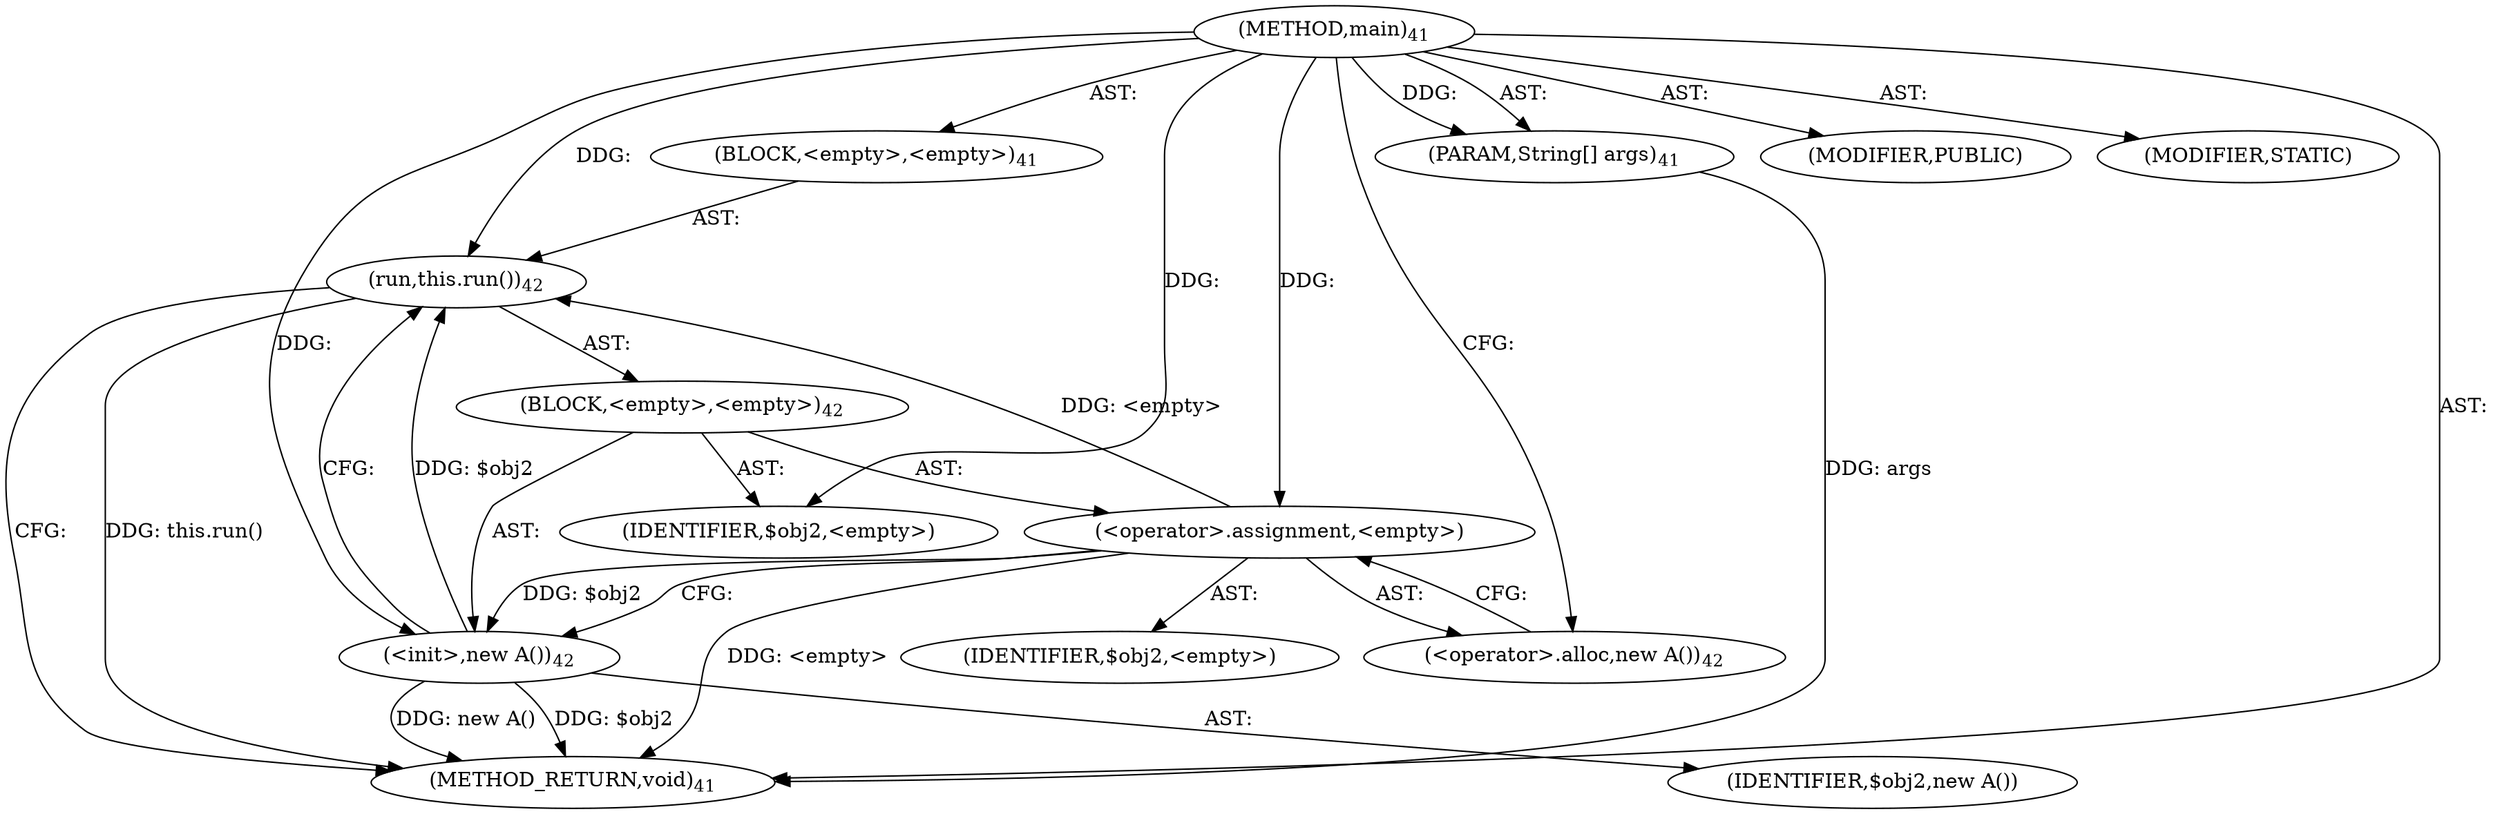 digraph "main" {  
"143" [label = <(METHOD,main)<SUB>41</SUB>> ]
"144" [label = <(PARAM,String[] args)<SUB>41</SUB>> ]
"145" [label = <(BLOCK,&lt;empty&gt;,&lt;empty&gt;)<SUB>41</SUB>> ]
"146" [label = <(run,this.run())<SUB>42</SUB>> ]
"147" [label = <(BLOCK,&lt;empty&gt;,&lt;empty&gt;)<SUB>42</SUB>> ]
"148" [label = <(&lt;operator&gt;.assignment,&lt;empty&gt;)> ]
"149" [label = <(IDENTIFIER,$obj2,&lt;empty&gt;)> ]
"150" [label = <(&lt;operator&gt;.alloc,new A())<SUB>42</SUB>> ]
"151" [label = <(&lt;init&gt;,new A())<SUB>42</SUB>> ]
"152" [label = <(IDENTIFIER,$obj2,new A())> ]
"153" [label = <(IDENTIFIER,$obj2,&lt;empty&gt;)> ]
"154" [label = <(MODIFIER,PUBLIC)> ]
"155" [label = <(MODIFIER,STATIC)> ]
"156" [label = <(METHOD_RETURN,void)<SUB>41</SUB>> ]
  "143" -> "144"  [ label = "AST: "] 
  "143" -> "145"  [ label = "AST: "] 
  "143" -> "154"  [ label = "AST: "] 
  "143" -> "155"  [ label = "AST: "] 
  "143" -> "156"  [ label = "AST: "] 
  "145" -> "146"  [ label = "AST: "] 
  "146" -> "147"  [ label = "AST: "] 
  "147" -> "148"  [ label = "AST: "] 
  "147" -> "151"  [ label = "AST: "] 
  "147" -> "153"  [ label = "AST: "] 
  "148" -> "149"  [ label = "AST: "] 
  "148" -> "150"  [ label = "AST: "] 
  "151" -> "152"  [ label = "AST: "] 
  "146" -> "156"  [ label = "CFG: "] 
  "148" -> "151"  [ label = "CFG: "] 
  "151" -> "146"  [ label = "CFG: "] 
  "150" -> "148"  [ label = "CFG: "] 
  "143" -> "150"  [ label = "CFG: "] 
  "144" -> "156"  [ label = "DDG: args"] 
  "148" -> "156"  [ label = "DDG: &lt;empty&gt;"] 
  "151" -> "156"  [ label = "DDG: $obj2"] 
  "151" -> "156"  [ label = "DDG: new A()"] 
  "146" -> "156"  [ label = "DDG: this.run()"] 
  "143" -> "144"  [ label = "DDG: "] 
  "148" -> "146"  [ label = "DDG: &lt;empty&gt;"] 
  "151" -> "146"  [ label = "DDG: $obj2"] 
  "143" -> "146"  [ label = "DDG: "] 
  "143" -> "148"  [ label = "DDG: "] 
  "143" -> "153"  [ label = "DDG: "] 
  "148" -> "151"  [ label = "DDG: $obj2"] 
  "143" -> "151"  [ label = "DDG: "] 
}
